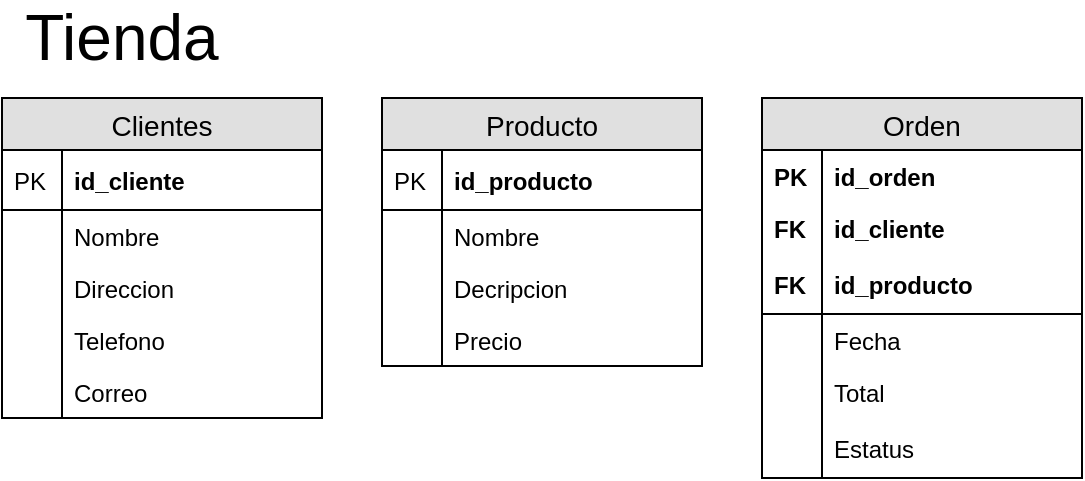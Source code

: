 <mxfile version="12.9.3" type="device"><diagram id="C5RBs43oDa-KdzZeNtuy" name="Page-1"><mxGraphModel dx="1264" dy="592" grid="1" gridSize="10" guides="1" tooltips="1" connect="1" arrows="1" fold="1" page="1" pageScale="1" pageWidth="827" pageHeight="1169" math="0" shadow="0"><root><mxCell id="WIyWlLk6GJQsqaUBKTNV-0"/><mxCell id="WIyWlLk6GJQsqaUBKTNV-1" parent="WIyWlLk6GJQsqaUBKTNV-0"/><mxCell id="gwQy-PX1BCRW4brTGvIv-192" value="Orden" style="swimlane;fontStyle=0;childLayout=stackLayout;horizontal=1;startSize=26;fillColor=#e0e0e0;horizontalStack=0;resizeParent=1;resizeParentMax=0;resizeLast=0;collapsible=1;marginBottom=0;swimlaneFillColor=#ffffff;align=center;fontSize=14;" parent="WIyWlLk6GJQsqaUBKTNV-1" vertex="1"><mxGeometry x="420" y="280" width="160" height="190" as="geometry"/></mxCell><mxCell id="gwQy-PX1BCRW4brTGvIv-215" value="id_orden" style="shape=partialRectangle;top=0;left=0;right=0;bottom=0;align=left;verticalAlign=top;fillColor=none;spacingLeft=34;spacingRight=4;overflow=hidden;rotatable=0;points=[[0,0.5],[1,0.5]];portConstraint=eastwest;dropTarget=0;fontSize=12;fontStyle=1" parent="gwQy-PX1BCRW4brTGvIv-192" vertex="1"><mxGeometry y="26" width="160" height="26" as="geometry"/></mxCell><mxCell id="gwQy-PX1BCRW4brTGvIv-216" value="PK" style="shape=partialRectangle;top=0;left=0;bottom=0;fillColor=none;align=left;verticalAlign=top;spacingLeft=4;spacingRight=4;overflow=hidden;rotatable=0;points=[];portConstraint=eastwest;part=1;fontSize=12;fontStyle=1" parent="gwQy-PX1BCRW4brTGvIv-215" vertex="1" connectable="0"><mxGeometry width="30" height="26" as="geometry"/></mxCell><mxCell id="gwQy-PX1BCRW4brTGvIv-217" value="id_cliente" style="shape=partialRectangle;top=0;left=0;right=0;bottom=0;align=left;verticalAlign=top;fillColor=none;spacingLeft=34;spacingRight=4;overflow=hidden;rotatable=0;points=[[0,0.5],[1,0.5]];portConstraint=eastwest;dropTarget=0;fontSize=12;fontStyle=1" parent="gwQy-PX1BCRW4brTGvIv-192" vertex="1"><mxGeometry y="52" width="160" height="26" as="geometry"/></mxCell><mxCell id="gwQy-PX1BCRW4brTGvIv-218" value="FK" style="shape=partialRectangle;top=0;left=0;bottom=0;fillColor=none;align=left;verticalAlign=top;spacingLeft=4;spacingRight=4;overflow=hidden;rotatable=0;points=[];portConstraint=eastwest;part=1;fontSize=12;fontStyle=1" parent="gwQy-PX1BCRW4brTGvIv-217" vertex="1" connectable="0"><mxGeometry width="30" height="26" as="geometry"/></mxCell><mxCell id="gwQy-PX1BCRW4brTGvIv-213" value="id_producto" style="shape=partialRectangle;top=0;left=0;right=0;bottom=1;align=left;verticalAlign=middle;fillColor=none;spacingLeft=34;spacingRight=4;overflow=hidden;rotatable=0;points=[[0,0.5],[1,0.5]];portConstraint=eastwest;dropTarget=0;fontStyle=1;fontSize=12;" parent="gwQy-PX1BCRW4brTGvIv-192" vertex="1"><mxGeometry y="78" width="160" height="30" as="geometry"/></mxCell><mxCell id="gwQy-PX1BCRW4brTGvIv-214" value="FK" style="shape=partialRectangle;top=0;left=0;bottom=0;fillColor=none;align=left;verticalAlign=middle;spacingLeft=4;spacingRight=4;overflow=hidden;rotatable=0;points=[];portConstraint=eastwest;part=1;fontSize=12;fontStyle=1" parent="gwQy-PX1BCRW4brTGvIv-213" vertex="1" connectable="0"><mxGeometry width="30" height="30" as="geometry"/></mxCell><mxCell id="gwQy-PX1BCRW4brTGvIv-186" value="Fecha" style="shape=partialRectangle;top=0;left=0;right=0;bottom=0;align=left;verticalAlign=top;fillColor=none;spacingLeft=34;spacingRight=4;overflow=hidden;rotatable=0;points=[[0,0.5],[1,0.5]];portConstraint=eastwest;dropTarget=0;fontSize=12;" parent="gwQy-PX1BCRW4brTGvIv-192" vertex="1"><mxGeometry y="108" width="160" height="26" as="geometry"/></mxCell><mxCell id="gwQy-PX1BCRW4brTGvIv-187" value="" style="shape=partialRectangle;top=0;left=0;bottom=0;fillColor=none;align=left;verticalAlign=top;spacingLeft=4;spacingRight=4;overflow=hidden;rotatable=0;points=[];portConstraint=eastwest;part=1;fontSize=12;" parent="gwQy-PX1BCRW4brTGvIv-186" vertex="1" connectable="0"><mxGeometry width="30" height="26" as="geometry"/></mxCell><mxCell id="gwQy-PX1BCRW4brTGvIv-220" value="Total" style="shape=partialRectangle;top=0;left=0;right=0;bottom=0;align=left;verticalAlign=top;fillColor=none;spacingLeft=34;spacingRight=4;overflow=hidden;rotatable=0;points=[[0,0.5],[1,0.5]];portConstraint=eastwest;dropTarget=0;fontSize=12;" parent="gwQy-PX1BCRW4brTGvIv-192" vertex="1"><mxGeometry y="134" width="160" height="26" as="geometry"/></mxCell><mxCell id="gwQy-PX1BCRW4brTGvIv-221" value="" style="shape=partialRectangle;top=0;left=0;bottom=0;fillColor=none;align=left;verticalAlign=top;spacingLeft=4;spacingRight=4;overflow=hidden;rotatable=0;points=[];portConstraint=eastwest;part=1;fontSize=12;" parent="gwQy-PX1BCRW4brTGvIv-220" vertex="1" connectable="0"><mxGeometry width="30" height="26" as="geometry"/></mxCell><mxCell id="gwQy-PX1BCRW4brTGvIv-197" value="Estatus" style="shape=partialRectangle;top=0;left=0;right=0;bottom=1;align=left;verticalAlign=middle;fillColor=none;spacingLeft=34;spacingRight=4;overflow=hidden;rotatable=0;points=[[0,0.5],[1,0.5]];portConstraint=eastwest;dropTarget=0;fontStyle=0;fontSize=12;" parent="gwQy-PX1BCRW4brTGvIv-192" vertex="1"><mxGeometry y="160" width="160" height="30" as="geometry"/></mxCell><mxCell id="gwQy-PX1BCRW4brTGvIv-198" value="" style="shape=partialRectangle;top=0;left=0;bottom=0;fillColor=none;align=left;verticalAlign=middle;spacingLeft=4;spacingRight=4;overflow=hidden;rotatable=0;points=[];portConstraint=eastwest;part=1;fontSize=12;fontStyle=1" parent="gwQy-PX1BCRW4brTGvIv-197" vertex="1" connectable="0"><mxGeometry width="30" height="30" as="geometry"/></mxCell><mxCell id="gwQy-PX1BCRW4brTGvIv-210" value="&lt;span style=&quot;font-size: 32px&quot;&gt;Tienda&lt;/span&gt;" style="text;html=1;strokeColor=none;fillColor=none;align=center;verticalAlign=middle;whiteSpace=wrap;rounded=0;" parent="WIyWlLk6GJQsqaUBKTNV-1" vertex="1"><mxGeometry x="80" y="240" width="40" height="20" as="geometry"/></mxCell><mxCell id="gwQy-PX1BCRW4brTGvIv-181" value="Producto" style="swimlane;fontStyle=0;childLayout=stackLayout;horizontal=1;startSize=26;fillColor=#e0e0e0;horizontalStack=0;resizeParent=1;resizeParentMax=0;resizeLast=0;collapsible=1;marginBottom=0;swimlaneFillColor=#ffffff;align=center;fontSize=14;" parent="WIyWlLk6GJQsqaUBKTNV-1" vertex="1"><mxGeometry x="230" y="280" width="160" height="134" as="geometry"/></mxCell><mxCell id="gwQy-PX1BCRW4brTGvIv-182" value="id_producto" style="shape=partialRectangle;top=0;left=0;right=0;bottom=1;align=left;verticalAlign=middle;fillColor=none;spacingLeft=34;spacingRight=4;overflow=hidden;rotatable=0;points=[[0,0.5],[1,0.5]];portConstraint=eastwest;dropTarget=0;fontStyle=1;fontSize=12;" parent="gwQy-PX1BCRW4brTGvIv-181" vertex="1"><mxGeometry y="26" width="160" height="30" as="geometry"/></mxCell><mxCell id="gwQy-PX1BCRW4brTGvIv-183" value="PK" style="shape=partialRectangle;top=0;left=0;bottom=0;fillColor=none;align=left;verticalAlign=middle;spacingLeft=4;spacingRight=4;overflow=hidden;rotatable=0;points=[];portConstraint=eastwest;part=1;fontSize=12;" parent="gwQy-PX1BCRW4brTGvIv-182" vertex="1" connectable="0"><mxGeometry width="30" height="30" as="geometry"/></mxCell><mxCell id="gwQy-PX1BCRW4brTGvIv-184" value="Nombre" style="shape=partialRectangle;top=0;left=0;right=0;bottom=0;align=left;verticalAlign=top;fillColor=none;spacingLeft=34;spacingRight=4;overflow=hidden;rotatable=0;points=[[0,0.5],[1,0.5]];portConstraint=eastwest;dropTarget=0;fontSize=12;" parent="gwQy-PX1BCRW4brTGvIv-181" vertex="1"><mxGeometry y="56" width="160" height="26" as="geometry"/></mxCell><mxCell id="gwQy-PX1BCRW4brTGvIv-185" value="" style="shape=partialRectangle;top=0;left=0;bottom=0;fillColor=none;align=left;verticalAlign=top;spacingLeft=4;spacingRight=4;overflow=hidden;rotatable=0;points=[];portConstraint=eastwest;part=1;fontSize=12;" parent="gwQy-PX1BCRW4brTGvIv-184" vertex="1" connectable="0"><mxGeometry width="30" height="26" as="geometry"/></mxCell><mxCell id="gwQy-PX1BCRW4brTGvIv-188" value="Decripcion" style="shape=partialRectangle;top=0;left=0;right=0;bottom=0;align=left;verticalAlign=top;fillColor=none;spacingLeft=34;spacingRight=4;overflow=hidden;rotatable=0;points=[[0,0.5],[1,0.5]];portConstraint=eastwest;dropTarget=0;fontSize=12;" parent="gwQy-PX1BCRW4brTGvIv-181" vertex="1"><mxGeometry y="82" width="160" height="26" as="geometry"/></mxCell><mxCell id="gwQy-PX1BCRW4brTGvIv-189" value="" style="shape=partialRectangle;top=0;left=0;bottom=0;fillColor=none;align=left;verticalAlign=top;spacingLeft=4;spacingRight=4;overflow=hidden;rotatable=0;points=[];portConstraint=eastwest;part=1;fontSize=12;" parent="gwQy-PX1BCRW4brTGvIv-188" vertex="1" connectable="0"><mxGeometry width="30" height="26" as="geometry"/></mxCell><mxCell id="gwQy-PX1BCRW4brTGvIv-211" value="Precio" style="shape=partialRectangle;top=0;left=0;right=0;bottom=0;align=left;verticalAlign=top;fillColor=none;spacingLeft=34;spacingRight=4;overflow=hidden;rotatable=0;points=[[0,0.5],[1,0.5]];portConstraint=eastwest;dropTarget=0;fontSize=12;" parent="gwQy-PX1BCRW4brTGvIv-181" vertex="1"><mxGeometry y="108" width="160" height="26" as="geometry"/></mxCell><mxCell id="gwQy-PX1BCRW4brTGvIv-212" value="" style="shape=partialRectangle;top=0;left=0;bottom=0;fillColor=none;align=left;verticalAlign=top;spacingLeft=4;spacingRight=4;overflow=hidden;rotatable=0;points=[];portConstraint=eastwest;part=1;fontSize=12;" parent="gwQy-PX1BCRW4brTGvIv-211" vertex="1" connectable="0"><mxGeometry width="30" height="26" as="geometry"/></mxCell><mxCell id="gwQy-PX1BCRW4brTGvIv-199" value="Clientes" style="swimlane;fontStyle=0;childLayout=stackLayout;horizontal=1;startSize=26;fillColor=#e0e0e0;horizontalStack=0;resizeParent=1;resizeParentMax=0;resizeLast=0;collapsible=1;marginBottom=0;swimlaneFillColor=#ffffff;align=center;fontSize=14;" parent="WIyWlLk6GJQsqaUBKTNV-1" vertex="1"><mxGeometry x="40" y="280" width="160" height="160" as="geometry"/></mxCell><mxCell id="gwQy-PX1BCRW4brTGvIv-200" value="id_cliente" style="shape=partialRectangle;top=0;left=0;right=0;bottom=1;align=left;verticalAlign=middle;fillColor=none;spacingLeft=34;spacingRight=4;overflow=hidden;rotatable=0;points=[[0,0.5],[1,0.5]];portConstraint=eastwest;dropTarget=0;fontStyle=1;fontSize=12;" parent="gwQy-PX1BCRW4brTGvIv-199" vertex="1"><mxGeometry y="26" width="160" height="30" as="geometry"/></mxCell><mxCell id="gwQy-PX1BCRW4brTGvIv-201" value="PK" style="shape=partialRectangle;top=0;left=0;bottom=0;fillColor=none;align=left;verticalAlign=middle;spacingLeft=4;spacingRight=4;overflow=hidden;rotatable=0;points=[];portConstraint=eastwest;part=1;fontSize=12;" parent="gwQy-PX1BCRW4brTGvIv-200" vertex="1" connectable="0"><mxGeometry width="30" height="30" as="geometry"/></mxCell><mxCell id="gwQy-PX1BCRW4brTGvIv-202" value="Nombre" style="shape=partialRectangle;top=0;left=0;right=0;bottom=0;align=left;verticalAlign=top;fillColor=none;spacingLeft=34;spacingRight=4;overflow=hidden;rotatable=0;points=[[0,0.5],[1,0.5]];portConstraint=eastwest;dropTarget=0;fontSize=12;" parent="gwQy-PX1BCRW4brTGvIv-199" vertex="1"><mxGeometry y="56" width="160" height="26" as="geometry"/></mxCell><mxCell id="gwQy-PX1BCRW4brTGvIv-203" value="" style="shape=partialRectangle;top=0;left=0;bottom=0;fillColor=none;align=left;verticalAlign=top;spacingLeft=4;spacingRight=4;overflow=hidden;rotatable=0;points=[];portConstraint=eastwest;part=1;fontSize=12;" parent="gwQy-PX1BCRW4brTGvIv-202" vertex="1" connectable="0"><mxGeometry width="30" height="26" as="geometry"/></mxCell><mxCell id="gwQy-PX1BCRW4brTGvIv-204" value="Direccion" style="shape=partialRectangle;top=0;left=0;right=0;bottom=0;align=left;verticalAlign=top;fillColor=none;spacingLeft=34;spacingRight=4;overflow=hidden;rotatable=0;points=[[0,0.5],[1,0.5]];portConstraint=eastwest;dropTarget=0;fontSize=12;" parent="gwQy-PX1BCRW4brTGvIv-199" vertex="1"><mxGeometry y="82" width="160" height="26" as="geometry"/></mxCell><mxCell id="gwQy-PX1BCRW4brTGvIv-205" value="" style="shape=partialRectangle;top=0;left=0;bottom=0;fillColor=none;align=left;verticalAlign=top;spacingLeft=4;spacingRight=4;overflow=hidden;rotatable=0;points=[];portConstraint=eastwest;part=1;fontSize=12;" parent="gwQy-PX1BCRW4brTGvIv-204" vertex="1" connectable="0"><mxGeometry width="30" height="26" as="geometry"/></mxCell><mxCell id="gwQy-PX1BCRW4brTGvIv-206" value="Telefono" style="shape=partialRectangle;top=0;left=0;right=0;bottom=0;align=left;verticalAlign=top;fillColor=none;spacingLeft=34;spacingRight=4;overflow=hidden;rotatable=0;points=[[0,0.5],[1,0.5]];portConstraint=eastwest;dropTarget=0;fontSize=12;" parent="gwQy-PX1BCRW4brTGvIv-199" vertex="1"><mxGeometry y="108" width="160" height="26" as="geometry"/></mxCell><mxCell id="gwQy-PX1BCRW4brTGvIv-207" value="" style="shape=partialRectangle;top=0;left=0;bottom=0;fillColor=none;align=left;verticalAlign=top;spacingLeft=4;spacingRight=4;overflow=hidden;rotatable=0;points=[];portConstraint=eastwest;part=1;fontSize=12;" parent="gwQy-PX1BCRW4brTGvIv-206" vertex="1" connectable="0"><mxGeometry width="30" height="26" as="geometry"/></mxCell><mxCell id="gwQy-PX1BCRW4brTGvIv-208" value="Correo" style="shape=partialRectangle;top=0;left=0;right=0;bottom=0;align=left;verticalAlign=top;fillColor=none;spacingLeft=34;spacingRight=4;overflow=hidden;rotatable=0;points=[[0,0.5],[1,0.5]];portConstraint=eastwest;dropTarget=0;fontSize=12;" parent="gwQy-PX1BCRW4brTGvIv-199" vertex="1"><mxGeometry y="134" width="160" height="26" as="geometry"/></mxCell><mxCell id="gwQy-PX1BCRW4brTGvIv-209" value="" style="shape=partialRectangle;top=0;left=0;bottom=0;fillColor=none;align=left;verticalAlign=top;spacingLeft=4;spacingRight=4;overflow=hidden;rotatable=0;points=[];portConstraint=eastwest;part=1;fontSize=12;" parent="gwQy-PX1BCRW4brTGvIv-208" vertex="1" connectable="0"><mxGeometry width="30" height="26" as="geometry"/></mxCell></root></mxGraphModel></diagram></mxfile>